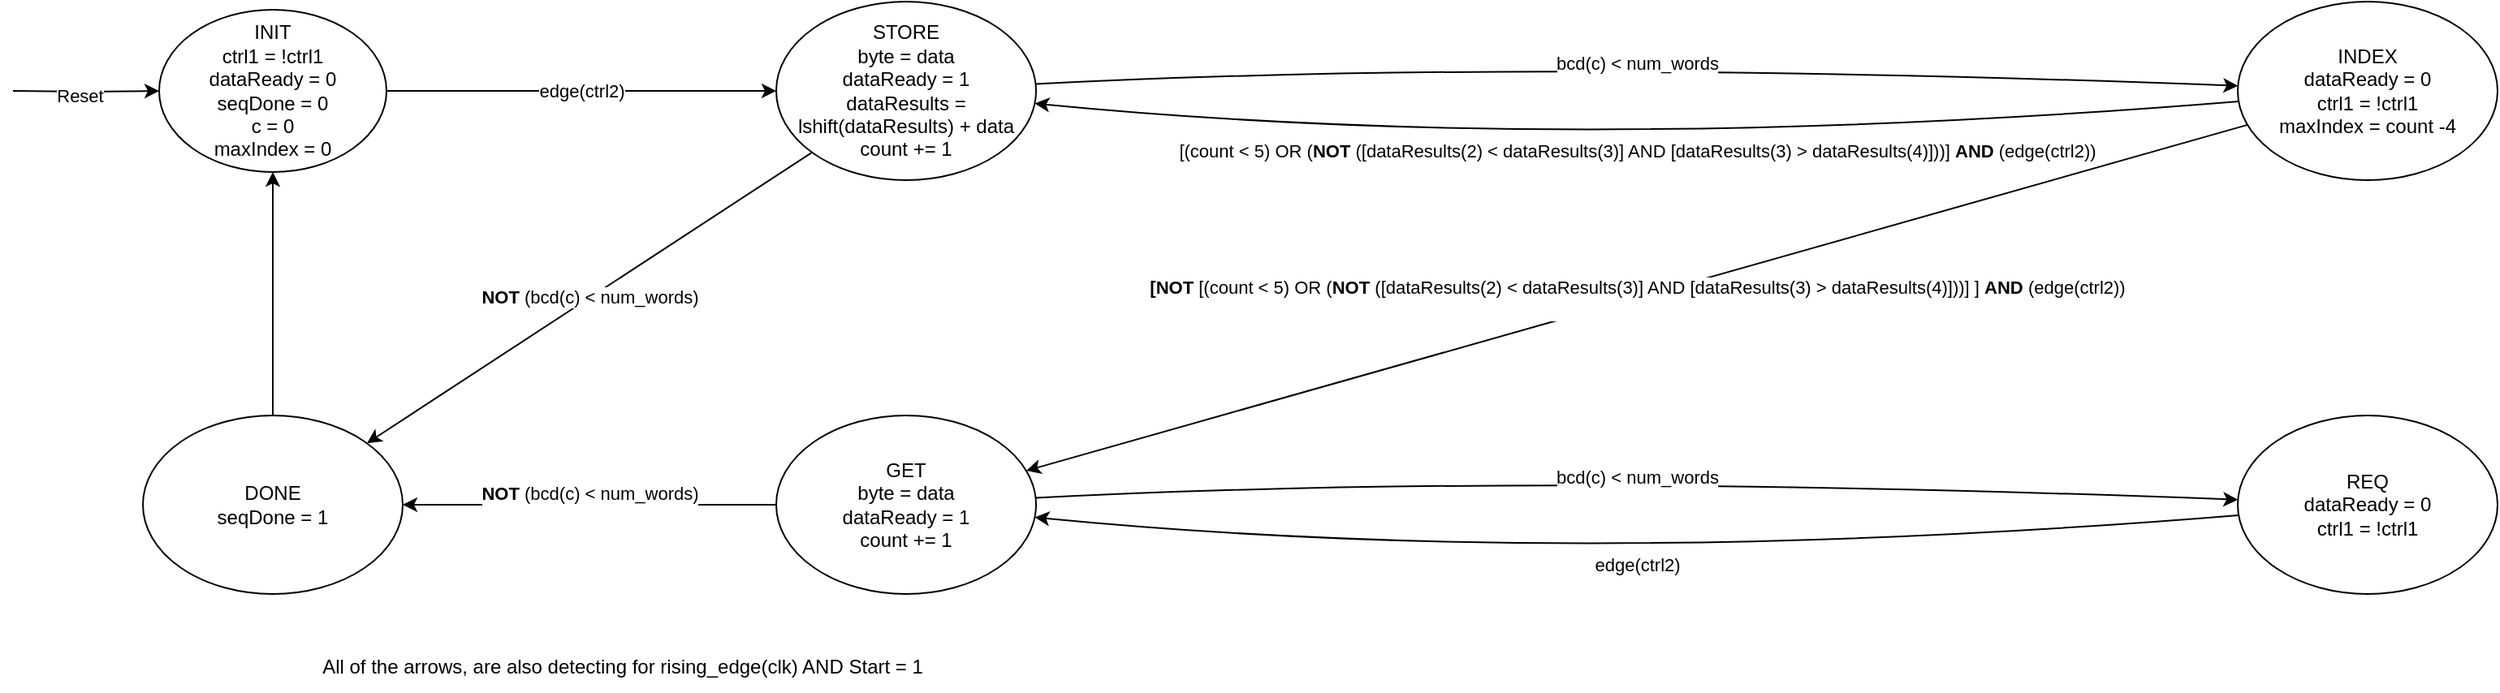 <mxfile version="24.0.6" type="github">
  <diagram name="Página-1" id="l5T4aWV5L8dxMFkuPw3D">
    <mxGraphModel dx="2501" dy="746" grid="1" gridSize="10" guides="1" tooltips="1" connect="1" arrows="1" fold="1" page="1" pageScale="1" pageWidth="827" pageHeight="1169" math="0" shadow="0">
      <root>
        <mxCell id="0" />
        <mxCell id="1" parent="0" />
        <mxCell id="ZDU6QqQeXDvGQcobXWxP-3" value="edge(ctrl2)" style="edgeStyle=orthogonalEdgeStyle;rounded=0;orthogonalLoop=1;jettySize=auto;html=1;" parent="1" source="ZDU6QqQeXDvGQcobXWxP-1" target="ZDU6QqQeXDvGQcobXWxP-2" edge="1">
          <mxGeometry relative="1" as="geometry" />
        </mxCell>
        <mxCell id="ZDU6QqQeXDvGQcobXWxP-1" value="INIT&lt;div&gt;ctrl1 = !ctrl1&lt;/div&gt;&lt;div&gt;dataReady = 0&lt;/div&gt;&lt;div&gt;seqDone = 0&lt;/div&gt;&lt;div&gt;c = 0&lt;/div&gt;&lt;div&gt;maxIndex = 0&lt;/div&gt;" style="ellipse;whiteSpace=wrap;html=1;" parent="1" vertex="1">
          <mxGeometry x="-430" y="20" width="140" height="100" as="geometry" />
        </mxCell>
        <mxCell id="ZDU6QqQeXDvGQcobXWxP-2" value="&lt;div&gt;STORE&lt;/div&gt;&lt;div&gt;byte = data&lt;/div&gt;&lt;div&gt;dataReady = 1&lt;/div&gt;&lt;div&gt;dataResults = lshift(dataResults) + data&lt;/div&gt;&lt;div&gt;count += 1&lt;/div&gt;" style="ellipse;whiteSpace=wrap;html=1;" parent="1" vertex="1">
          <mxGeometry x="-50" y="15" width="160" height="110" as="geometry" />
        </mxCell>
        <mxCell id="ZDU6QqQeXDvGQcobXWxP-4" value="&lt;div&gt;&lt;span style=&quot;background-color: initial;&quot;&gt;INDEX&lt;/span&gt;&lt;/div&gt;&lt;div&gt;&lt;span style=&quot;background-color: initial;&quot;&gt;dataReady = 0&lt;/span&gt;&lt;br&gt;&lt;/div&gt;&lt;div&gt;ctrl1 = !ctrl1&lt;/div&gt;&lt;div&gt;maxIndex = count -4&lt;/div&gt;" style="ellipse;whiteSpace=wrap;html=1;" parent="1" vertex="1">
          <mxGeometry x="850" y="15" width="160" height="110" as="geometry" />
        </mxCell>
        <mxCell id="ZDU6QqQeXDvGQcobXWxP-6" value="[(count &amp;lt; 5) OR (&lt;b&gt;NOT&lt;/b&gt;&amp;nbsp;([dataResults(2) &amp;lt; dataResults(3)] AND [dataResults(3) &amp;gt; dataResults(4)]))]&amp;nbsp;&lt;b&gt;AND &lt;/b&gt;(edge(ctrl2))" style="curved=1;endArrow=classic;html=1;rounded=0;" parent="1" source="ZDU6QqQeXDvGQcobXWxP-4" target="ZDU6QqQeXDvGQcobXWxP-2" edge="1">
          <mxGeometry width="50" height="50" relative="1" as="geometry">
            <mxPoint x="390" y="410" as="sourcePoint" />
            <mxPoint x="440" y="360" as="targetPoint" />
            <Array as="points">
              <mxPoint x="440" y="110" />
            </Array>
          </mxGeometry>
        </mxCell>
        <mxCell id="ZDU6QqQeXDvGQcobXWxP-7" value="bcd(c) &lt; num_words" style="curved=1;endArrow=classic;html=1;rounded=0;" parent="1" source="ZDU6QqQeXDvGQcobXWxP-2" target="ZDU6QqQeXDvGQcobXWxP-4" edge="1">
          <mxGeometry width="50" height="50" relative="1" as="geometry">
            <mxPoint x="651" y="25" as="sourcePoint" />
            <mxPoint x="90" y="20" as="targetPoint" />
            <Array as="points">
              <mxPoint x="410" y="50" />
            </Array>
          </mxGeometry>
        </mxCell>
        <mxCell id="ZDU6QqQeXDvGQcobXWxP-19" value="&#xa;&lt;span style=&quot;color: rgb(0, 0, 0); font-family: Helvetica; font-size: 11px; font-style: normal; font-variant-ligatures: normal; font-variant-caps: normal; font-weight: 700; letter-spacing: normal; orphans: 2; text-align: center; text-indent: 0px; text-transform: none; widows: 2; word-spacing: 0px; -webkit-text-stroke-width: 0px; white-space: nowrap; background-color: rgb(255, 255, 255); text-decoration-thickness: initial; text-decoration-style: initial; text-decoration-color: initial; display: inline !important; float: none;&quot;&gt;NOT&lt;span&gt;&amp;nbsp;&lt;/span&gt;&lt;/span&gt;&lt;span style=&quot;color: rgb(0, 0, 0); font-family: Helvetica; font-size: 11px; font-style: normal; font-variant-ligatures: normal; font-variant-caps: normal; letter-spacing: normal; orphans: 2; text-align: center; text-indent: 0px; text-transform: none; widows: 2; word-spacing: 0px; -webkit-text-stroke-width: 0px; white-space: nowrap; text-decoration-thickness: initial; text-decoration-style: initial; text-decoration-color: initial; font-weight: normal;&quot;&gt;(&lt;/span&gt;&lt;span style=&quot;color: rgb(0, 0, 0); font-family: Helvetica; font-size: 11px; font-style: normal; font-variant-ligatures: normal; font-variant-caps: normal; letter-spacing: normal; orphans: 2; text-align: center; text-indent: 0px; text-transform: none; widows: 2; word-spacing: 0px; -webkit-text-stroke-width: 0px; white-space: nowrap; text-decoration-thickness: initial; text-decoration-style: initial; text-decoration-color: initial; font-weight: 400;&quot;&gt;bcd(c) &amp;lt; num_words)&lt;/span&gt;&#xa;&#xa;" style="edgeStyle=orthogonalEdgeStyle;rounded=0;orthogonalLoop=1;jettySize=auto;html=1;" parent="1" source="ZDU6QqQeXDvGQcobXWxP-12" target="ZDU6QqQeXDvGQcobXWxP-18" edge="1">
          <mxGeometry relative="1" as="geometry" />
        </mxCell>
        <mxCell id="ZDU6QqQeXDvGQcobXWxP-12" value="&lt;div&gt;GET&lt;/div&gt;&lt;div&gt;byte = data&lt;/div&gt;&lt;div&gt;dataReady = 1&lt;/div&gt;&lt;div&gt;count += 1&lt;/div&gt;" style="ellipse;whiteSpace=wrap;html=1;" parent="1" vertex="1">
          <mxGeometry x="-50" y="270" width="160" height="110" as="geometry" />
        </mxCell>
        <mxCell id="ZDU6QqQeXDvGQcobXWxP-13" value="&lt;div&gt;REQ&lt;/div&gt;&lt;div&gt;dataReady = 0&lt;/div&gt;&lt;div&gt;ctrl1 = !ctrl1&lt;/div&gt;" style="ellipse;whiteSpace=wrap;html=1;" parent="1" vertex="1">
          <mxGeometry x="850" y="270" width="160" height="110" as="geometry" />
        </mxCell>
        <mxCell id="ZDU6QqQeXDvGQcobXWxP-14" value="edge(ctrl2)" style="curved=1;endArrow=classic;html=1;rounded=0;" parent="1" source="ZDU6QqQeXDvGQcobXWxP-13" target="ZDU6QqQeXDvGQcobXWxP-12" edge="1">
          <mxGeometry width="50" height="50" relative="1" as="geometry">
            <mxPoint x="390" y="665" as="sourcePoint" />
            <mxPoint x="440" y="615" as="targetPoint" />
            <Array as="points">
              <mxPoint x="440" y="365" />
            </Array>
          </mxGeometry>
        </mxCell>
        <mxCell id="ZDU6QqQeXDvGQcobXWxP-15" value="bcd(c) &lt; num_words" style="curved=1;endArrow=classic;html=1;rounded=0;" parent="1" source="ZDU6QqQeXDvGQcobXWxP-12" target="ZDU6QqQeXDvGQcobXWxP-13" edge="1">
          <mxGeometry width="50" height="50" relative="1" as="geometry">
            <mxPoint x="651" y="280" as="sourcePoint" />
            <mxPoint x="90" y="275" as="targetPoint" />
            <Array as="points">
              <mxPoint x="410" y="305" />
            </Array>
          </mxGeometry>
        </mxCell>
        <mxCell id="ZDU6QqQeXDvGQcobXWxP-17" value="&lt;span style=&quot;color: rgb(0, 0, 0); font-family: Helvetica; font-size: 11px; font-style: normal; font-variant-ligatures: normal; font-variant-caps: normal; letter-spacing: normal; orphans: 2; text-align: center; text-indent: 0px; text-transform: none; widows: 2; word-spacing: 0px; -webkit-text-stroke-width: 0px; white-space: nowrap; background-color: rgb(255, 255, 255); text-decoration-thickness: initial; text-decoration-style: initial; text-decoration-color: initial; float: none; display: inline !important;&quot;&gt;&lt;b&gt;[NOT&lt;/b&gt;&lt;/span&gt;&lt;span style=&quot;color: rgb(0, 0, 0); font-family: Helvetica; font-size: 11px; font-style: normal; font-variant-ligatures: normal; font-variant-caps: normal; font-weight: 400; letter-spacing: normal; orphans: 2; text-align: center; text-indent: 0px; text-transform: none; widows: 2; word-spacing: 0px; -webkit-text-stroke-width: 0px; white-space: nowrap; background-color: rgb(255, 255, 255); text-decoration-thickness: initial; text-decoration-style: initial; text-decoration-color: initial; display: inline !important; float: none;&quot;&gt;&amp;nbsp;&lt;/span&gt;&lt;span style=&quot;color: rgb(0, 0, 0); font-family: Helvetica; font-size: 11px; font-style: normal; font-variant-ligatures: normal; font-variant-caps: normal; font-weight: 400; letter-spacing: normal; orphans: 2; text-align: center; text-indent: 0px; text-transform: none; widows: 2; word-spacing: 0px; -webkit-text-stroke-width: 0px; white-space: nowrap; background-color: rgb(255, 255, 255); text-decoration-thickness: initial; text-decoration-style: initial; text-decoration-color: initial; display: inline !important; float: none;&quot;&gt;[(count &amp;lt; 5) OR (&lt;b&gt;NOT&lt;/b&gt;&amp;nbsp;([dataResults(2) &amp;lt; dataResults(3)] AND [dataResults(3) &amp;gt; dataResults(4)]))]&amp;nbsp;&lt;/span&gt;]&amp;nbsp;&lt;b&gt;AND&amp;nbsp;&lt;/b&gt;(edge(ctrl2))&lt;div&gt;&lt;br&gt;&lt;/div&gt;" style="endArrow=classic;html=1;rounded=0;" parent="1" source="ZDU6QqQeXDvGQcobXWxP-4" target="ZDU6QqQeXDvGQcobXWxP-12" edge="1">
          <mxGeometry x="0.0" width="50" height="50" relative="1" as="geometry">
            <mxPoint x="390" y="380" as="sourcePoint" />
            <mxPoint x="440" y="330" as="targetPoint" />
            <mxPoint as="offset" />
          </mxGeometry>
        </mxCell>
        <mxCell id="AZxFvNKNSdseXC_DUsNG-1" style="edgeStyle=orthogonalEdgeStyle;rounded=0;orthogonalLoop=1;jettySize=auto;html=1;entryX=0;entryY=0.5;entryDx=0;entryDy=0;" parent="1" target="ZDU6QqQeXDvGQcobXWxP-1" edge="1">
          <mxGeometry relative="1" as="geometry">
            <mxPoint x="-520" y="70" as="sourcePoint" />
          </mxGeometry>
        </mxCell>
        <mxCell id="AZxFvNKNSdseXC_DUsNG-2" value="Reset" style="edgeLabel;html=1;align=center;verticalAlign=middle;resizable=0;points=[];" parent="AZxFvNKNSdseXC_DUsNG-1" vertex="1" connectable="0">
          <mxGeometry x="-0.089" y="-2" relative="1" as="geometry">
            <mxPoint as="offset" />
          </mxGeometry>
        </mxCell>
        <mxCell id="ZDU6QqQeXDvGQcobXWxP-18" value="&lt;div&gt;&lt;span style=&quot;background-color: initial;&quot;&gt;DONE&lt;/span&gt;&lt;/div&gt;&lt;div&gt;&lt;span style=&quot;background-color: initial;&quot;&gt;seqDone = 1&lt;/span&gt;&lt;br&gt;&lt;/div&gt;" style="ellipse;whiteSpace=wrap;html=1;" parent="1" vertex="1">
          <mxGeometry x="-440" y="270" width="160" height="110" as="geometry" />
        </mxCell>
        <mxCell id="ZDU6QqQeXDvGQcobXWxP-20" value="" style="endArrow=classic;html=1;rounded=0;" parent="1" source="ZDU6QqQeXDvGQcobXWxP-18" target="ZDU6QqQeXDvGQcobXWxP-1" edge="1">
          <mxGeometry width="50" height="50" relative="1" as="geometry">
            <mxPoint x="390" y="380" as="sourcePoint" />
            <mxPoint x="440" y="330" as="targetPoint" />
          </mxGeometry>
        </mxCell>
        <mxCell id="ZDU6QqQeXDvGQcobXWxP-21" value="NOT &lt;span style=&quot;font-weight: normal;&quot;&gt;(&lt;/span&gt;&lt;span style=&quot;font-weight: 400;&quot;&gt;bcd(c) &amp;lt; num_words)&lt;/span&gt;" style="endArrow=classic;html=1;rounded=0;fontStyle=1" parent="1" source="ZDU6QqQeXDvGQcobXWxP-2" target="ZDU6QqQeXDvGQcobXWxP-18" edge="1">
          <mxGeometry width="50" height="50" relative="1" as="geometry">
            <mxPoint x="390" y="380" as="sourcePoint" />
            <mxPoint x="440" y="330" as="targetPoint" />
          </mxGeometry>
        </mxCell>
        <mxCell id="AZxFvNKNSdseXC_DUsNG-3" value="All of the arrows, are also detecting for rising_edge(clk) AND Start = 1" style="text;html=1;align=center;verticalAlign=middle;resizable=0;points=[];autosize=1;strokeColor=none;fillColor=none;" parent="1" vertex="1">
          <mxGeometry x="-340" y="410" width="390" height="30" as="geometry" />
        </mxCell>
      </root>
    </mxGraphModel>
  </diagram>
</mxfile>
